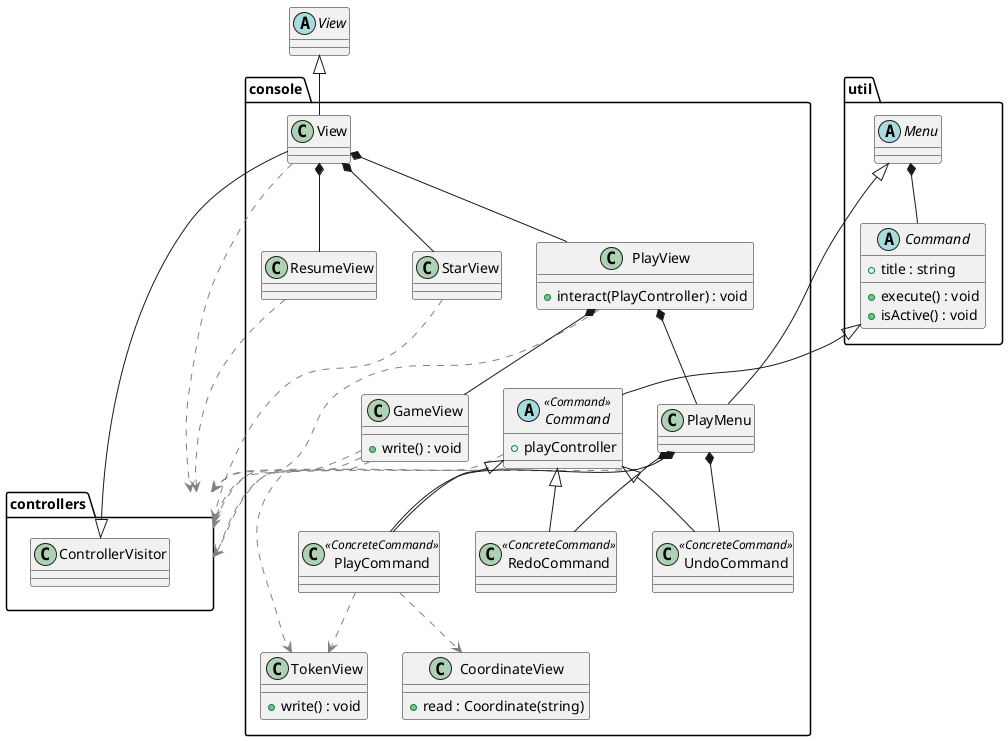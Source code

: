 @startuml
'https://plantuml.com/class-diagram

abstract util.Command {
+ title : string
+ execute() : void
+ isActive() : void
}
abstract console.Command <<Command>> {
    + playController
}
class console.PlayCommand <<ConcreteCommand>>
class console.RedoCommand <<ConcreteCommand>>
class console.UndoCommand <<ConcreteCommand>>
abstract util.Menu
class console.PlayMenu
class console.GameView {
+ write() : void
}
abstract View
class console.View
class console.PlayView {
+ interact(PlayController) : void
}
class console.CoordinateView {
 + read : Coordinate(string)
}
class console.TokenView {
    + write() : void
}
package controllers {
}

console.View *-- console.PlayView
console.View .[#Gray].> controllers
console.Command .[#Gray].> controllers
console.GameView .[#Gray].> controllers
console.PlayMenu .[#Gray].> controllers
console.PlayView .[#Gray].> controllers
console.ResumeView .[#Gray].> controllers
console.StarView .[#Gray].> controllers
console.View *-- console.ResumeView
console.View *-- console.StarView
util.Command <|-- console.Command
console.Command <|-- console.PlayCommand
console.Command <|-- console.RedoCommand
console.Command <|-- console.UndoCommand
util.Menu <|-- console.PlayMenu
View <|-- console.View
util.Menu *-- util.Command
console.PlayView *-- console.PlayMenu
console.PlayView *-- console.GameView
console.GameView .[#Gray].> controllers
console.PlayCommand .[#Gray].> console.CoordinateView
console.GameView .[#Gray].> console.TokenView
console.PlayCommand .[#Gray].> console.TokenView
console.PlayMenu *-- console.PlayCommand
console.PlayMenu *-- console.RedoCommand
console.PlayMenu *-- console.UndoCommand
console.Command .[#Gray].> controllers
controllers.ControllerVisitor <|-- console.View
@enduml
